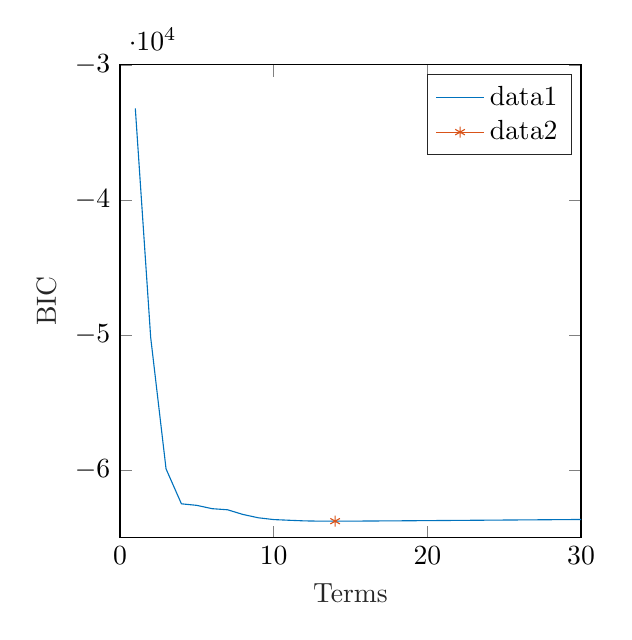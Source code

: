 % This file was created by matlab2tikz.
%
\definecolor{mycolor1}{rgb}{0.0,0.447,0.741}%
\definecolor{mycolor2}{rgb}{0.85,0.325,0.098}%
%
\begin{tikzpicture}

\begin{axis}[%
width=5.856cm,
height=6cm,
at={(0cm,0cm)},
scale only axis,
xmin=0,
xmax=30,
xlabel style={font=\color{white!15!black}},
xlabel={Terms},
ymin=-65000,
ymax=-30000,
ylabel style={font=\color{white!15!black}},
ylabel={BIC},
axis background/.style={fill=white},
legend style={legend cell align=left, align=left, draw=white!15!black}
]
\addplot [color=mycolor1]
  table[row sep=crcr]{%
1	-33223.961\\
2	-50190.756\\
3	-59929.539\\
4	-62515.305\\
5	-62629.657\\
6	-62876.229\\
7	-62956.309\\
8	-63303.005\\
9	-63549.956\\
10	-63682.398\\
11	-63733.002\\
12	-63779.94\\
13	-63798.791\\
14	-63801.387\\
15	-63796.819\\
16	-63791.026\\
17	-63783.204\\
18	-63776.555\\
19	-63768.498\\
20	-63759.86\\
21	-63751.882\\
22	-63743.26\\
23	-63734.808\\
25	-63717.496\\
27	-63701.124\\
30	-63675.664\\
};
\addlegendentry{data1}

\addplot [color=mycolor2, draw=none, mark=asterisk, mark options={solid, mycolor2}]
  table[row sep=crcr]{%
14	-63801.387\\
};
\addlegendentry{data2}

\end{axis}
\end{tikzpicture}%